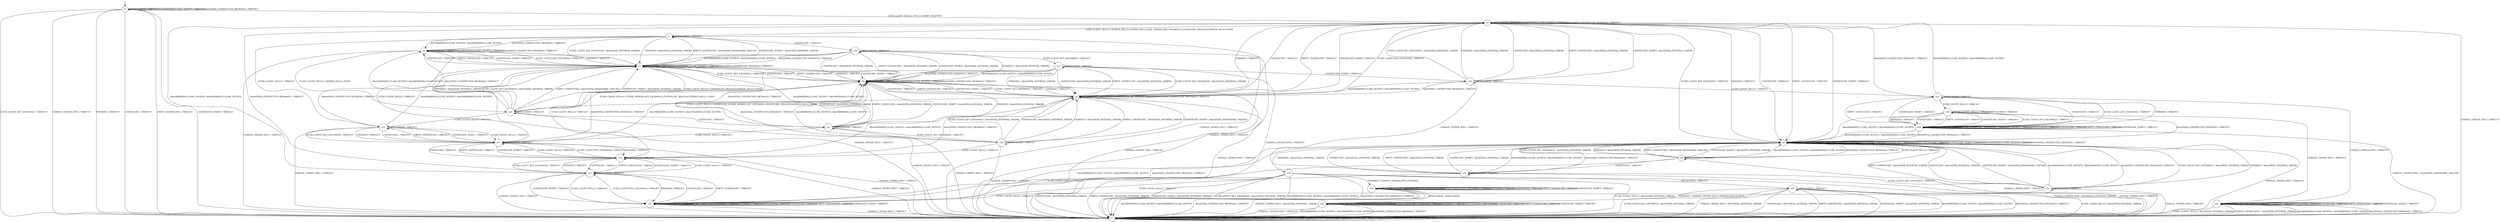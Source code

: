 digraph g {

	s0 [shape="circle" label="s0"];
	s1 [shape="circle" label="s1"];
	s2 [shape="circle" label="s2"];
	s3 [shape="circle" label="s3"];
	s4 [shape="circle" label="s4"];
	s5 [shape="circle" label="s5"];
	s6 [shape="circle" label="s6"];
	s7 [shape="circle" label="s7"];
	s8 [shape="circle" label="s8"];
	s9 [shape="circle" label="s9"];
	s10 [shape="circle" label="s10"];
	s11 [shape="circle" label="s11"];
	s12 [shape="circle" label="s12"];
	s13 [shape="circle" label="s13"];
	s14 [shape="circle" label="s14"];
	s15 [shape="circle" label="s15"];
	s16 [shape="circle" label="s16"];
	s17 [shape="circle" label="s17"];
	s18 [shape="circle" label="s18"];
	s19 [shape="circle" label="s19"];
	s20 [shape="circle" label="s20"];
	s21 [shape="circle" label="s21"];
	s22 [shape="circle" label="s22"];
	s23 [shape="circle" label="s23"];
	s24 [shape="circle" label="s24"];
	s25 [shape="circle" label="s25"];
	s26 [shape="circle" label="s26"];
	s27 [shape="circle" label="s27"];
	s28 [shape="circle" label="s28"];
	s29 [shape="circle" label="s29"];
	s30 [shape="circle" label="s30"];
	s0 -> s2 [label="ECDH_CLIENT_HELLO / HELLO_VERIFY_REQUEST"];
	s0 -> s1 [label="ECDH_CLIENT_KEY_EXCHANGE / TIMEOUT"];
	s0 -> s1 [label="CHANGE_CIPHER_SPEC / TIMEOUT"];
	s0 -> s1 [label="FINISHED / TIMEOUT"];
	s0 -> s0 [label="APPLICATION / TIMEOUT"];
	s0 -> s1 [label="CERTIFICATE / TIMEOUT"];
	s0 -> s1 [label="EMPTY_CERTIFICATE / TIMEOUT"];
	s0 -> s1 [label="CERTIFICATE_VERIFY / TIMEOUT"];
	s0 -> s0 [label="Alert(WARNING,CLOSE_NOTIFY) / TIMEOUT"];
	s0 -> s0 [label="Alert(FATAL,UNEXPECTED_MESSAGE) / TIMEOUT"];
	s1 -> s1 [label="ECDH_CLIENT_HELLO / TIMEOUT"];
	s1 -> s1 [label="ECDH_CLIENT_KEY_EXCHANGE / TIMEOUT"];
	s1 -> s1 [label="CHANGE_CIPHER_SPEC / TIMEOUT"];
	s1 -> s1 [label="FINISHED / TIMEOUT"];
	s1 -> s1 [label="APPLICATION / TIMEOUT"];
	s1 -> s1 [label="CERTIFICATE / TIMEOUT"];
	s1 -> s1 [label="EMPTY_CERTIFICATE / TIMEOUT"];
	s1 -> s1 [label="CERTIFICATE_VERIFY / TIMEOUT"];
	s1 -> s1 [label="Alert(WARNING,CLOSE_NOTIFY) / TIMEOUT"];
	s1 -> s1 [label="Alert(FATAL,UNEXPECTED_MESSAGE) / TIMEOUT"];
	s2 -> s5 [label="ECDH_CLIENT_HELLO / SERVER_HELLO,CERTIFICATE,ECDHE_SERVER_KEY_EXCHANGE,CERTIFICATE_REQUEST,SERVER_HELLO_DONE"];
	s2 -> s3 [label="ECDH_CLIENT_KEY_EXCHANGE / TIMEOUT"];
	s2 -> s1 [label="CHANGE_CIPHER_SPEC / TIMEOUT"];
	s2 -> s3 [label="FINISHED / TIMEOUT"];
	s2 -> s2 [label="APPLICATION / TIMEOUT"];
	s2 -> s3 [label="CERTIFICATE / TIMEOUT"];
	s2 -> s3 [label="EMPTY_CERTIFICATE / TIMEOUT"];
	s2 -> s3 [label="CERTIFICATE_VERIFY / TIMEOUT"];
	s2 -> s2 [label="Alert(WARNING,CLOSE_NOTIFY) / TIMEOUT"];
	s2 -> s2 [label="Alert(FATAL,UNEXPECTED_MESSAGE) / TIMEOUT"];
	s3 -> s4 [label="ECDH_CLIENT_HELLO / TIMEOUT"];
	s3 -> s3 [label="ECDH_CLIENT_KEY_EXCHANGE / TIMEOUT"];
	s3 -> s1 [label="CHANGE_CIPHER_SPEC / TIMEOUT"];
	s3 -> s3 [label="FINISHED / TIMEOUT"];
	s3 -> s3 [label="APPLICATION / TIMEOUT"];
	s3 -> s3 [label="CERTIFICATE / TIMEOUT"];
	s3 -> s3 [label="EMPTY_CERTIFICATE / TIMEOUT"];
	s3 -> s3 [label="CERTIFICATE_VERIFY / TIMEOUT"];
	s3 -> s3 [label="Alert(WARNING,CLOSE_NOTIFY) / TIMEOUT"];
	s3 -> s3 [label="Alert(FATAL,UNEXPECTED_MESSAGE) / TIMEOUT"];
	s4 -> s11 [label="ECDH_CLIENT_HELLO / TIMEOUT"];
	s4 -> s3 [label="ECDH_CLIENT_KEY_EXCHANGE / Alert(FATAL,INTERNAL_ERROR)"];
	s4 -> s1 [label="CHANGE_CIPHER_SPEC / TIMEOUT"];
	s4 -> s3 [label="FINISHED / Alert(FATAL,INTERNAL_ERROR)"];
	s4 -> s4 [label="APPLICATION / TIMEOUT"];
	s4 -> s10 [label="CERTIFICATE / TIMEOUT"];
	s4 -> s3 [label="EMPTY_CERTIFICATE / Alert(FATAL,HANDSHAKE_FAILURE)"];
	s4 -> s3 [label="CERTIFICATE_VERIFY / Alert(FATAL,INTERNAL_ERROR)"];
	s4 -> s3 [label="Alert(WARNING,CLOSE_NOTIFY) / Alert(WARNING,CLOSE_NOTIFY)"];
	s4 -> s3 [label="Alert(FATAL,UNEXPECTED_MESSAGE) / TIMEOUT"];
	s5 -> s12 [label="ECDH_CLIENT_HELLO / TIMEOUT"];
	s5 -> s7 [label="ECDH_CLIENT_KEY_EXCHANGE / Alert(FATAL,INTERNAL_ERROR)"];
	s5 -> s1 [label="CHANGE_CIPHER_SPEC / TIMEOUT"];
	s5 -> s7 [label="FINISHED / Alert(FATAL,INTERNAL_ERROR)"];
	s5 -> s5 [label="APPLICATION / TIMEOUT"];
	s5 -> s16 [label="CERTIFICATE / TIMEOUT"];
	s5 -> s7 [label="EMPTY_CERTIFICATE / Alert(FATAL,HANDSHAKE_FAILURE)"];
	s5 -> s7 [label="CERTIFICATE_VERIFY / Alert(FATAL,INTERNAL_ERROR)"];
	s5 -> s6 [label="Alert(WARNING,CLOSE_NOTIFY) / Alert(WARNING,CLOSE_NOTIFY)"];
	s5 -> s6 [label="Alert(FATAL,UNEXPECTED_MESSAGE) / TIMEOUT"];
	s6 -> s26 [label="ECDH_CLIENT_HELLO / SERVER_HELLO_DONE"];
	s6 -> s7 [label="ECDH_CLIENT_KEY_EXCHANGE / TIMEOUT"];
	s6 -> s1 [label="CHANGE_CIPHER_SPEC / TIMEOUT"];
	s6 -> s7 [label="FINISHED / TIMEOUT"];
	s6 -> s6 [label="APPLICATION / TIMEOUT"];
	s6 -> s7 [label="CERTIFICATE / TIMEOUT"];
	s6 -> s7 [label="EMPTY_CERTIFICATE / TIMEOUT"];
	s6 -> s7 [label="CERTIFICATE_VERIFY / TIMEOUT"];
	s6 -> s6 [label="Alert(WARNING,CLOSE_NOTIFY) / TIMEOUT"];
	s6 -> s6 [label="Alert(FATAL,UNEXPECTED_MESSAGE) / TIMEOUT"];
	s7 -> s26 [label="ECDH_CLIENT_HELLO / CERTIFICATE_REQUEST,SERVER_HELLO_DONE"];
	s7 -> s8 [label="ECDH_CLIENT_KEY_EXCHANGE / TIMEOUT"];
	s7 -> s1 [label="CHANGE_CIPHER_SPEC / TIMEOUT"];
	s7 -> s8 [label="FINISHED / TIMEOUT"];
	s7 -> s7 [label="APPLICATION / TIMEOUT"];
	s7 -> s8 [label="CERTIFICATE / TIMEOUT"];
	s7 -> s8 [label="EMPTY_CERTIFICATE / TIMEOUT"];
	s7 -> s8 [label="CERTIFICATE_VERIFY / TIMEOUT"];
	s7 -> s7 [label="Alert(WARNING,CLOSE_NOTIFY) / TIMEOUT"];
	s7 -> s7 [label="Alert(FATAL,UNEXPECTED_MESSAGE) / TIMEOUT"];
	s8 -> s26 [label="ECDH_CLIENT_HELLO / ECDHE_SERVER_KEY_EXCHANGE,CERTIFICATE_REQUEST,SERVER_HELLO_DONE"];
	s8 -> s9 [label="ECDH_CLIENT_KEY_EXCHANGE / TIMEOUT"];
	s8 -> s1 [label="CHANGE_CIPHER_SPEC / TIMEOUT"];
	s8 -> s9 [label="FINISHED / TIMEOUT"];
	s8 -> s8 [label="APPLICATION / TIMEOUT"];
	s8 -> s9 [label="CERTIFICATE / TIMEOUT"];
	s8 -> s9 [label="EMPTY_CERTIFICATE / TIMEOUT"];
	s8 -> s9 [label="CERTIFICATE_VERIFY / TIMEOUT"];
	s8 -> s8 [label="Alert(WARNING,CLOSE_NOTIFY) / TIMEOUT"];
	s8 -> s8 [label="Alert(FATAL,UNEXPECTED_MESSAGE) / TIMEOUT"];
	s9 -> s26 [label="ECDH_CLIENT_HELLO / CERTIFICATE,ECDHE_SERVER_KEY_EXCHANGE,CERTIFICATE_REQUEST,SERVER_HELLO_DONE"];
	s9 -> s2 [label="ECDH_CLIENT_KEY_EXCHANGE / TIMEOUT"];
	s9 -> s1 [label="CHANGE_CIPHER_SPEC / TIMEOUT"];
	s9 -> s2 [label="FINISHED / TIMEOUT"];
	s9 -> s9 [label="APPLICATION / TIMEOUT"];
	s9 -> s2 [label="CERTIFICATE / TIMEOUT"];
	s9 -> s2 [label="EMPTY_CERTIFICATE / TIMEOUT"];
	s9 -> s2 [label="CERTIFICATE_VERIFY / TIMEOUT"];
	s9 -> s9 [label="Alert(WARNING,CLOSE_NOTIFY) / TIMEOUT"];
	s9 -> s9 [label="Alert(FATAL,UNEXPECTED_MESSAGE) / TIMEOUT"];
	s10 -> s11 [label="ECDH_CLIENT_HELLO / TIMEOUT"];
	s10 -> s21 [label="ECDH_CLIENT_KEY_EXCHANGE / TIMEOUT"];
	s10 -> s1 [label="CHANGE_CIPHER_SPEC / TIMEOUT"];
	s10 -> s3 [label="FINISHED / Alert(FATAL,INTERNAL_ERROR)"];
	s10 -> s10 [label="APPLICATION / TIMEOUT"];
	s10 -> s3 [label="CERTIFICATE / Alert(FATAL,INTERNAL_ERROR)"];
	s10 -> s3 [label="EMPTY_CERTIFICATE / Alert(FATAL,INTERNAL_ERROR)"];
	s10 -> s3 [label="CERTIFICATE_VERIFY / Alert(FATAL,INTERNAL_ERROR)"];
	s10 -> s3 [label="Alert(WARNING,CLOSE_NOTIFY) / Alert(WARNING,CLOSE_NOTIFY)"];
	s10 -> s3 [label="Alert(FATAL,UNEXPECTED_MESSAGE) / TIMEOUT"];
	s11 -> s11 [label="ECDH_CLIENT_HELLO / TIMEOUT"];
	s11 -> s11 [label="ECDH_CLIENT_KEY_EXCHANGE / TIMEOUT"];
	s11 -> s1 [label="CHANGE_CIPHER_SPEC / TIMEOUT"];
	s11 -> s11 [label="FINISHED / TIMEOUT"];
	s11 -> s11 [label="APPLICATION / TIMEOUT"];
	s11 -> s11 [label="CERTIFICATE / TIMEOUT"];
	s11 -> s11 [label="EMPTY_CERTIFICATE / TIMEOUT"];
	s11 -> s11 [label="CERTIFICATE_VERIFY / TIMEOUT"];
	s11 -> s3 [label="Alert(WARNING,CLOSE_NOTIFY) / Alert(WARNING,CLOSE_NOTIFY)"];
	s11 -> s3 [label="Alert(FATAL,UNEXPECTED_MESSAGE) / TIMEOUT"];
	s12 -> s13 [label="ECDH_CLIENT_HELLO / TIMEOUT"];
	s12 -> s13 [label="ECDH_CLIENT_KEY_EXCHANGE / TIMEOUT"];
	s12 -> s1 [label="CHANGE_CIPHER_SPEC / TIMEOUT"];
	s12 -> s13 [label="FINISHED / TIMEOUT"];
	s12 -> s12 [label="APPLICATION / TIMEOUT"];
	s12 -> s13 [label="CERTIFICATE / TIMEOUT"];
	s12 -> s13 [label="EMPTY_CERTIFICATE / TIMEOUT"];
	s12 -> s13 [label="CERTIFICATE_VERIFY / TIMEOUT"];
	s12 -> s7 [label="Alert(WARNING,CLOSE_NOTIFY) / Alert(WARNING,CLOSE_NOTIFY)"];
	s12 -> s7 [label="Alert(FATAL,UNEXPECTED_MESSAGE) / TIMEOUT"];
	s13 -> s14 [label="ECDH_CLIENT_HELLO / TIMEOUT"];
	s13 -> s14 [label="ECDH_CLIENT_KEY_EXCHANGE / TIMEOUT"];
	s13 -> s1 [label="CHANGE_CIPHER_SPEC / TIMEOUT"];
	s13 -> s14 [label="FINISHED / TIMEOUT"];
	s13 -> s13 [label="APPLICATION / TIMEOUT"];
	s13 -> s14 [label="CERTIFICATE / TIMEOUT"];
	s13 -> s14 [label="EMPTY_CERTIFICATE / TIMEOUT"];
	s13 -> s14 [label="CERTIFICATE_VERIFY / TIMEOUT"];
	s13 -> s8 [label="Alert(WARNING,CLOSE_NOTIFY) / Alert(WARNING,CLOSE_NOTIFY)"];
	s13 -> s8 [label="Alert(FATAL,UNEXPECTED_MESSAGE) / TIMEOUT"];
	s14 -> s15 [label="ECDH_CLIENT_HELLO / TIMEOUT"];
	s14 -> s15 [label="ECDH_CLIENT_KEY_EXCHANGE / TIMEOUT"];
	s14 -> s1 [label="CHANGE_CIPHER_SPEC / TIMEOUT"];
	s14 -> s15 [label="FINISHED / TIMEOUT"];
	s14 -> s14 [label="APPLICATION / TIMEOUT"];
	s14 -> s15 [label="CERTIFICATE / TIMEOUT"];
	s14 -> s15 [label="EMPTY_CERTIFICATE / TIMEOUT"];
	s14 -> s15 [label="CERTIFICATE_VERIFY / TIMEOUT"];
	s14 -> s9 [label="Alert(WARNING,CLOSE_NOTIFY) / Alert(WARNING,CLOSE_NOTIFY)"];
	s14 -> s9 [label="Alert(FATAL,UNEXPECTED_MESSAGE) / TIMEOUT"];
	s15 -> s11 [label="ECDH_CLIENT_HELLO / TIMEOUT"];
	s15 -> s11 [label="ECDH_CLIENT_KEY_EXCHANGE / TIMEOUT"];
	s15 -> s1 [label="CHANGE_CIPHER_SPEC / TIMEOUT"];
	s15 -> s11 [label="FINISHED / TIMEOUT"];
	s15 -> s15 [label="APPLICATION / TIMEOUT"];
	s15 -> s11 [label="CERTIFICATE / TIMEOUT"];
	s15 -> s11 [label="EMPTY_CERTIFICATE / TIMEOUT"];
	s15 -> s11 [label="CERTIFICATE_VERIFY / TIMEOUT"];
	s15 -> s2 [label="Alert(WARNING,CLOSE_NOTIFY) / Alert(WARNING,CLOSE_NOTIFY)"];
	s15 -> s2 [label="Alert(FATAL,UNEXPECTED_MESSAGE) / TIMEOUT"];
	s16 -> s13 [label="ECDH_CLIENT_HELLO / TIMEOUT"];
	s16 -> s17 [label="ECDH_CLIENT_KEY_EXCHANGE / TIMEOUT"];
	s16 -> s1 [label="CHANGE_CIPHER_SPEC / TIMEOUT"];
	s16 -> s8 [label="FINISHED / Alert(FATAL,INTERNAL_ERROR)"];
	s16 -> s16 [label="APPLICATION / TIMEOUT"];
	s16 -> s8 [label="CERTIFICATE / Alert(FATAL,INTERNAL_ERROR)"];
	s16 -> s8 [label="EMPTY_CERTIFICATE / Alert(FATAL,INTERNAL_ERROR)"];
	s16 -> s8 [label="CERTIFICATE_VERIFY / Alert(FATAL,INTERNAL_ERROR)"];
	s16 -> s7 [label="Alert(WARNING,CLOSE_NOTIFY) / Alert(WARNING,CLOSE_NOTIFY)"];
	s16 -> s7 [label="Alert(FATAL,UNEXPECTED_MESSAGE) / TIMEOUT"];
	s17 -> s14 [label="ECDH_CLIENT_HELLO / TIMEOUT"];
	s17 -> s9 [label="ECDH_CLIENT_KEY_EXCHANGE / Alert(FATAL,INTERNAL_ERROR)"];
	s17 -> s1 [label="CHANGE_CIPHER_SPEC / TIMEOUT"];
	s17 -> s9 [label="FINISHED / Alert(FATAL,INTERNAL_ERROR)"];
	s17 -> s17 [label="APPLICATION / TIMEOUT"];
	s17 -> s9 [label="CERTIFICATE / Alert(FATAL,INTERNAL_ERROR)"];
	s17 -> s9 [label="EMPTY_CERTIFICATE / Alert(FATAL,INTERNAL_ERROR)"];
	s17 -> s18 [label="CERTIFICATE_VERIFY / TIMEOUT"];
	s17 -> s8 [label="Alert(WARNING,CLOSE_NOTIFY) / Alert(WARNING,CLOSE_NOTIFY)"];
	s17 -> s8 [label="Alert(FATAL,UNEXPECTED_MESSAGE) / TIMEOUT"];
	s18 -> s23 [label="ECDH_CLIENT_HELLO / TIMEOUT"];
	s18 -> s2 [label="ECDH_CLIENT_KEY_EXCHANGE / Alert(FATAL,INTERNAL_ERROR)"];
	s18 -> s19 [label="CHANGE_CIPHER_SPEC / TIMEOUT"];
	s18 -> s2 [label="FINISHED / Alert(FATAL,INTERNAL_ERROR)"];
	s18 -> s18 [label="APPLICATION / TIMEOUT"];
	s18 -> s2 [label="CERTIFICATE / Alert(FATAL,INTERNAL_ERROR)"];
	s18 -> s2 [label="EMPTY_CERTIFICATE / Alert(FATAL,INTERNAL_ERROR)"];
	s18 -> s2 [label="CERTIFICATE_VERIFY / Alert(FATAL,INTERNAL_ERROR)"];
	s18 -> s9 [label="Alert(WARNING,CLOSE_NOTIFY) / Alert(WARNING,CLOSE_NOTIFY)"];
	s18 -> s9 [label="Alert(FATAL,UNEXPECTED_MESSAGE) / TIMEOUT"];
	s19 -> s1 [label="ECDH_CLIENT_HELLO / Alert(FATAL,INTERNAL_ERROR)"];
	s19 -> s1 [label="ECDH_CLIENT_KEY_EXCHANGE / Alert(FATAL,INTERNAL_ERROR)"];
	s19 -> s1 [label="CHANGE_CIPHER_SPEC / Alert(FATAL,INTERNAL_ERROR)"];
	s19 -> s20 [label="FINISHED / CHANGE_CIPHER_SPEC,FINISHED"];
	s19 -> s29 [label="APPLICATION / TIMEOUT"];
	s19 -> s1 [label="CERTIFICATE / Alert(FATAL,INTERNAL_ERROR)"];
	s19 -> s1 [label="EMPTY_CERTIFICATE / Alert(FATAL,INTERNAL_ERROR)"];
	s19 -> s1 [label="CERTIFICATE_VERIFY / Alert(FATAL,INTERNAL_ERROR)"];
	s19 -> s1 [label="Alert(WARNING,CLOSE_NOTIFY) / Alert(WARNING,CLOSE_NOTIFY)"];
	s19 -> s1 [label="Alert(FATAL,UNEXPECTED_MESSAGE) / TIMEOUT"];
	s20 -> s20 [label="ECDH_CLIENT_HELLO / Alert(WARNING,NO_RENEGOTIATION)"];
	s20 -> s20 [label="ECDH_CLIENT_KEY_EXCHANGE / TIMEOUT"];
	s20 -> s1 [label="CHANGE_CIPHER_SPEC / Alert(FATAL,INTERNAL_ERROR)"];
	s20 -> s20 [label="FINISHED / TIMEOUT"];
	s20 -> s22 [label="APPLICATION / APPLICATION"];
	s20 -> s20 [label="CERTIFICATE / TIMEOUT"];
	s20 -> s20 [label="EMPTY_CERTIFICATE / TIMEOUT"];
	s20 -> s20 [label="CERTIFICATE_VERIFY / TIMEOUT"];
	s20 -> s1 [label="Alert(WARNING,CLOSE_NOTIFY) / Alert(WARNING,CLOSE_NOTIFY)"];
	s20 -> s1 [label="Alert(FATAL,UNEXPECTED_MESSAGE) / TIMEOUT"];
	s21 -> s11 [label="ECDH_CLIENT_HELLO / TIMEOUT"];
	s21 -> s3 [label="ECDH_CLIENT_KEY_EXCHANGE / Alert(FATAL,INTERNAL_ERROR)"];
	s21 -> s1 [label="CHANGE_CIPHER_SPEC / TIMEOUT"];
	s21 -> s3 [label="FINISHED / Alert(FATAL,INTERNAL_ERROR)"];
	s21 -> s21 [label="APPLICATION / TIMEOUT"];
	s21 -> s3 [label="CERTIFICATE / Alert(FATAL,INTERNAL_ERROR)"];
	s21 -> s3 [label="EMPTY_CERTIFICATE / Alert(FATAL,INTERNAL_ERROR)"];
	s21 -> s3 [label="CERTIFICATE_VERIFY / Alert(FATAL,HANDSHAKE_FAILURE)"];
	s21 -> s3 [label="Alert(WARNING,CLOSE_NOTIFY) / Alert(WARNING,CLOSE_NOTIFY)"];
	s21 -> s3 [label="Alert(FATAL,UNEXPECTED_MESSAGE) / TIMEOUT"];
	s22 -> s22 [label="ECDH_CLIENT_HELLO / Alert(WARNING,NO_RENEGOTIATION)"];
	s22 -> s22 [label="ECDH_CLIENT_KEY_EXCHANGE / TIMEOUT"];
	s22 -> s1 [label="CHANGE_CIPHER_SPEC / TIMEOUT"];
	s22 -> s22 [label="FINISHED / TIMEOUT"];
	s22 -> s22 [label="APPLICATION / APPLICATION"];
	s22 -> s22 [label="CERTIFICATE / TIMEOUT"];
	s22 -> s22 [label="EMPTY_CERTIFICATE / TIMEOUT"];
	s22 -> s22 [label="CERTIFICATE_VERIFY / TIMEOUT"];
	s22 -> s1 [label="Alert(WARNING,CLOSE_NOTIFY) / Alert(WARNING,CLOSE_NOTIFY)"];
	s22 -> s1 [label="Alert(FATAL,UNEXPECTED_MESSAGE) / TIMEOUT"];
	s23 -> s30 [label="ECDH_CLIENT_HELLO / TIMEOUT"];
	s23 -> s24 [label="ECDH_CLIENT_KEY_EXCHANGE / TIMEOUT"];
	s23 -> s25 [label="CHANGE_CIPHER_SPEC / TIMEOUT"];
	s23 -> s24 [label="FINISHED / TIMEOUT"];
	s23 -> s23 [label="APPLICATION / TIMEOUT"];
	s23 -> s24 [label="CERTIFICATE / TIMEOUT"];
	s23 -> s24 [label="EMPTY_CERTIFICATE / TIMEOUT"];
	s23 -> s24 [label="CERTIFICATE_VERIFY / TIMEOUT"];
	s23 -> s2 [label="Alert(WARNING,CLOSE_NOTIFY) / Alert(WARNING,CLOSE_NOTIFY)"];
	s23 -> s2 [label="Alert(FATAL,UNEXPECTED_MESSAGE) / TIMEOUT"];
	s24 -> s24 [label="ECDH_CLIENT_HELLO / TIMEOUT"];
	s24 -> s24 [label="ECDH_CLIENT_KEY_EXCHANGE / TIMEOUT"];
	s24 -> s1 [label="CHANGE_CIPHER_SPEC / Alert(FATAL,HANDSHAKE_FAILURE)"];
	s24 -> s24 [label="FINISHED / TIMEOUT"];
	s24 -> s24 [label="APPLICATION / TIMEOUT"];
	s24 -> s24 [label="CERTIFICATE / TIMEOUT"];
	s24 -> s24 [label="EMPTY_CERTIFICATE / TIMEOUT"];
	s24 -> s24 [label="CERTIFICATE_VERIFY / TIMEOUT"];
	s24 -> s3 [label="Alert(WARNING,CLOSE_NOTIFY) / Alert(WARNING,CLOSE_NOTIFY)"];
	s24 -> s3 [label="Alert(FATAL,UNEXPECTED_MESSAGE) / TIMEOUT"];
	s25 -> s1 [label="ECDH_CLIENT_HELLO / Alert(FATAL,INTERNAL_ERROR)"];
	s25 -> s25 [label="ECDH_CLIENT_KEY_EXCHANGE / TIMEOUT"];
	s25 -> s1 [label="CHANGE_CIPHER_SPEC / Alert(FATAL,INTERNAL_ERROR)"];
	s25 -> s25 [label="FINISHED / TIMEOUT"];
	s25 -> s25 [label="APPLICATION / TIMEOUT"];
	s25 -> s25 [label="CERTIFICATE / TIMEOUT"];
	s25 -> s25 [label="EMPTY_CERTIFICATE / TIMEOUT"];
	s25 -> s25 [label="CERTIFICATE_VERIFY / TIMEOUT"];
	s25 -> s1 [label="Alert(WARNING,CLOSE_NOTIFY) / Alert(WARNING,CLOSE_NOTIFY)"];
	s25 -> s1 [label="Alert(FATAL,UNEXPECTED_MESSAGE) / TIMEOUT"];
	s26 -> s12 [label="ECDH_CLIENT_HELLO / TIMEOUT"];
	s26 -> s7 [label="ECDH_CLIENT_KEY_EXCHANGE / Alert(FATAL,INTERNAL_ERROR)"];
	s26 -> s1 [label="CHANGE_CIPHER_SPEC / TIMEOUT"];
	s26 -> s7 [label="FINISHED / Alert(FATAL,INTERNAL_ERROR)"];
	s26 -> s26 [label="APPLICATION / TIMEOUT"];
	s26 -> s27 [label="CERTIFICATE / TIMEOUT"];
	s26 -> s7 [label="EMPTY_CERTIFICATE / Alert(FATAL,HANDSHAKE_FAILURE)"];
	s26 -> s7 [label="CERTIFICATE_VERIFY / Alert(FATAL,INTERNAL_ERROR)"];
	s26 -> s6 [label="Alert(WARNING,CLOSE_NOTIFY) / Alert(WARNING,CLOSE_NOTIFY)"];
	s26 -> s6 [label="Alert(FATAL,UNEXPECTED_MESSAGE) / TIMEOUT"];
	s27 -> s13 [label="ECDH_CLIENT_HELLO / TIMEOUT"];
	s27 -> s28 [label="ECDH_CLIENT_KEY_EXCHANGE / TIMEOUT"];
	s27 -> s1 [label="CHANGE_CIPHER_SPEC / TIMEOUT"];
	s27 -> s8 [label="FINISHED / Alert(FATAL,INTERNAL_ERROR)"];
	s27 -> s27 [label="APPLICATION / TIMEOUT"];
	s27 -> s8 [label="CERTIFICATE / Alert(FATAL,INTERNAL_ERROR)"];
	s27 -> s8 [label="EMPTY_CERTIFICATE / Alert(FATAL,INTERNAL_ERROR)"];
	s27 -> s8 [label="CERTIFICATE_VERIFY / Alert(FATAL,INTERNAL_ERROR)"];
	s27 -> s7 [label="Alert(WARNING,CLOSE_NOTIFY) / Alert(WARNING,CLOSE_NOTIFY)"];
	s27 -> s7 [label="Alert(FATAL,UNEXPECTED_MESSAGE) / TIMEOUT"];
	s28 -> s14 [label="ECDH_CLIENT_HELLO / TIMEOUT"];
	s28 -> s9 [label="ECDH_CLIENT_KEY_EXCHANGE / Alert(FATAL,INTERNAL_ERROR)"];
	s28 -> s1 [label="CHANGE_CIPHER_SPEC / TIMEOUT"];
	s28 -> s9 [label="FINISHED / Alert(FATAL,INTERNAL_ERROR)"];
	s28 -> s28 [label="APPLICATION / TIMEOUT"];
	s28 -> s9 [label="CERTIFICATE / Alert(FATAL,INTERNAL_ERROR)"];
	s28 -> s9 [label="EMPTY_CERTIFICATE / Alert(FATAL,INTERNAL_ERROR)"];
	s28 -> s9 [label="CERTIFICATE_VERIFY / Alert(FATAL,HANDSHAKE_FAILURE)"];
	s28 -> s8 [label="Alert(WARNING,CLOSE_NOTIFY) / Alert(WARNING,CLOSE_NOTIFY)"];
	s28 -> s8 [label="Alert(FATAL,UNEXPECTED_MESSAGE) / TIMEOUT"];
	s29 -> s1 [label="ECDH_CLIENT_HELLO / Alert(FATAL,INTERNAL_ERROR)"];
	s29 -> s1 [label="ECDH_CLIENT_KEY_EXCHANGE / Alert(FATAL,INTERNAL_ERROR)"];
	s29 -> s1 [label="CHANGE_CIPHER_SPEC / Alert(FATAL,INTERNAL_ERROR)"];
	s29 -> s22 [label="FINISHED / CHANGE_CIPHER_SPEC,FINISHED,APPLICATION"];
	s29 -> s29 [label="APPLICATION / TIMEOUT"];
	s29 -> s1 [label="CERTIFICATE / Alert(FATAL,INTERNAL_ERROR)"];
	s29 -> s1 [label="EMPTY_CERTIFICATE / Alert(FATAL,INTERNAL_ERROR)"];
	s29 -> s1 [label="CERTIFICATE_VERIFY / Alert(FATAL,INTERNAL_ERROR)"];
	s29 -> s1 [label="Alert(WARNING,CLOSE_NOTIFY) / Alert(WARNING,CLOSE_NOTIFY)"];
	s29 -> s1 [label="Alert(FATAL,UNEXPECTED_MESSAGE) / TIMEOUT"];
	s30 -> s30 [label="ECDH_CLIENT_HELLO / TIMEOUT"];
	s30 -> s24 [label="ECDH_CLIENT_KEY_EXCHANGE / TIMEOUT"];
	s30 -> s25 [label="CHANGE_CIPHER_SPEC / TIMEOUT"];
	s30 -> s24 [label="FINISHED / TIMEOUT"];
	s30 -> s30 [label="APPLICATION / TIMEOUT"];
	s30 -> s24 [label="CERTIFICATE / TIMEOUT"];
	s30 -> s24 [label="EMPTY_CERTIFICATE / TIMEOUT"];
	s30 -> s24 [label="CERTIFICATE_VERIFY / TIMEOUT"];
	s30 -> s3 [label="Alert(WARNING,CLOSE_NOTIFY) / Alert(WARNING,CLOSE_NOTIFY)"];
	s30 -> s3 [label="Alert(FATAL,UNEXPECTED_MESSAGE) / TIMEOUT"];

__start0 [label="" shape="none" width="0" height="0"];
__start0 -> s0;

}
